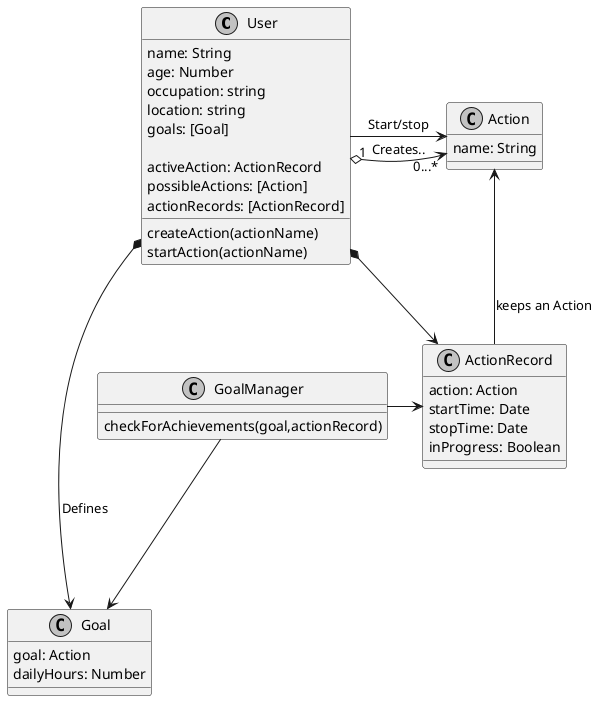 @startuml NoCrastinate

skinparam Shadowing false
skinparam Monochrome true
' skinparam PackageFontStyle Rectangle

class User  {
    name: String
    age: Number
    occupation: string
    location: string
    goals: [Goal]

    activeAction: ActionRecord
    possibleActions: [Action]
    actionRecords: [ActionRecord]

    createAction(actionName)
    startAction(actionName)
}

class Action {
    name: String
}

class ActionRecord {
    action: Action
    startTime: Date
    stopTime: Date
    inProgress: Boolean
}
class Goal {
    goal: Action
    dailyHours: Number
}

class GoalManager{
    checkForAchievements(goal,actionRecord)
}

User "1" o-> "0...*" Action : Creates..
User ---> Action: Start/stop
User *-> ActionRecord

Action <-- ActionRecord : keeps an Action


User *----> Goal : Defines
GoalManager -> ActionRecord
GoalManager -> Goal


@enduml